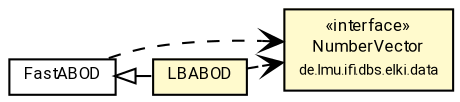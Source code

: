 #!/usr/local/bin/dot
#
# Class diagram 
# Generated by UMLGraph version R5_7_2-60-g0e99a6 (http://www.spinellis.gr/umlgraph/)
#

digraph G {
	graph [fontnames="svg"]
	edge [fontname="Roboto",fontsize=7,labelfontname="Roboto",labelfontsize=7,color="black"];
	node [fontname="Roboto",fontcolor="black",fontsize=8,shape=plaintext,margin=0,width=0,height=0];
	nodesep=0.15;
	ranksep=0.25;
	rankdir=LR;
	// de.lmu.ifi.dbs.elki.data.NumberVector
	c6020980 [label=<<table title="de.lmu.ifi.dbs.elki.data.NumberVector" border="0" cellborder="1" cellspacing="0" cellpadding="2" bgcolor="LemonChiffon" href="../../../data/NumberVector.html" target="_parent">
		<tr><td><table border="0" cellspacing="0" cellpadding="1">
		<tr><td align="center" balign="center"> &#171;interface&#187; </td></tr>
		<tr><td align="center" balign="center"> <font face="Roboto">NumberVector</font> </td></tr>
		<tr><td align="center" balign="center"> <font face="Roboto" point-size="7.0">de.lmu.ifi.dbs.elki.data</font> </td></tr>
		</table></td></tr>
		</table>>, URL="../../../data/NumberVector.html"];
	// de.lmu.ifi.dbs.elki.algorithm.outlier.anglebased.LBABOD<V extends de.lmu.ifi.dbs.elki.data.NumberVector>
	c6022731 [label=<<table title="de.lmu.ifi.dbs.elki.algorithm.outlier.anglebased.LBABOD" border="0" cellborder="1" cellspacing="0" cellpadding="2" bgcolor="lemonChiffon" href="LBABOD.html" target="_parent">
		<tr><td><table border="0" cellspacing="0" cellpadding="1">
		<tr><td align="center" balign="center"> <font face="Roboto">LBABOD</font> </td></tr>
		</table></td></tr>
		</table>>, URL="LBABOD.html"];
	// de.lmu.ifi.dbs.elki.algorithm.outlier.anglebased.FastABOD<V extends de.lmu.ifi.dbs.elki.data.NumberVector>
	c6022733 [label=<<table title="de.lmu.ifi.dbs.elki.algorithm.outlier.anglebased.FastABOD" border="0" cellborder="1" cellspacing="0" cellpadding="2" href="FastABOD.html" target="_parent">
		<tr><td><table border="0" cellspacing="0" cellpadding="1">
		<tr><td align="center" balign="center"> <font face="Roboto">FastABOD</font> </td></tr>
		</table></td></tr>
		</table>>, URL="FastABOD.html"];
	// de.lmu.ifi.dbs.elki.algorithm.outlier.anglebased.LBABOD<V extends de.lmu.ifi.dbs.elki.data.NumberVector> extends de.lmu.ifi.dbs.elki.algorithm.outlier.anglebased.FastABOD<V extends de.lmu.ifi.dbs.elki.data.NumberVector>
	c6022733 -> c6022731 [arrowtail=empty,dir=back,weight=10];
	// de.lmu.ifi.dbs.elki.algorithm.outlier.anglebased.LBABOD<V extends de.lmu.ifi.dbs.elki.data.NumberVector> depend de.lmu.ifi.dbs.elki.data.NumberVector
	c6022731 -> c6020980 [arrowhead=open,style=dashed,weight=0];
	// de.lmu.ifi.dbs.elki.algorithm.outlier.anglebased.FastABOD<V extends de.lmu.ifi.dbs.elki.data.NumberVector> depend de.lmu.ifi.dbs.elki.data.NumberVector
	c6022733 -> c6020980 [arrowhead=open,style=dashed,weight=0];
}


